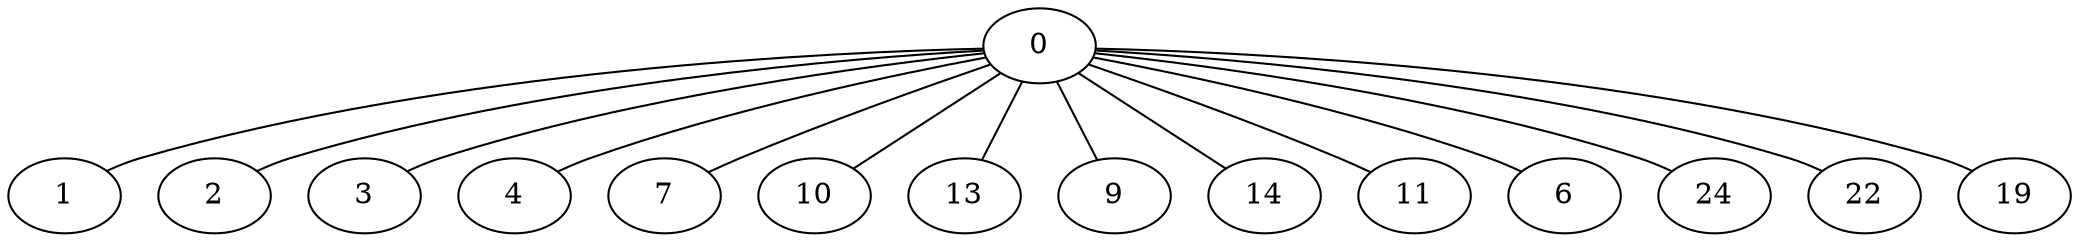 graph G {
  0 -- 1;
  0 -- 2;
  0 -- 3;
  0 -- 4;
  0 -- 7;
  0 -- 10;
  0 -- 13;
  0 -- 9;
  0 -- 14;
  0 -- 11;
  0 -- 6;
  0 -- 24;
  0 -- 22;
  0 -- 19;
}
